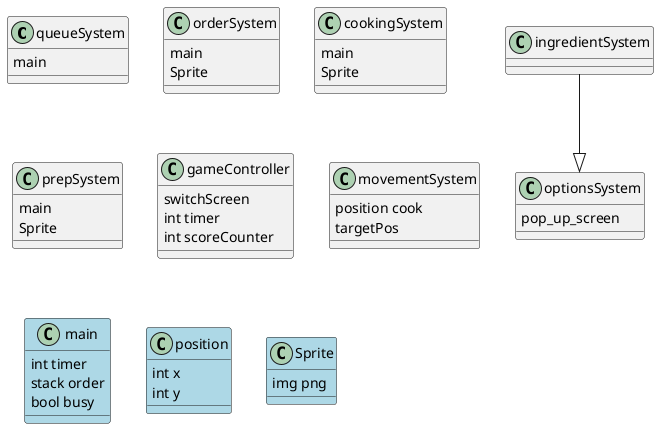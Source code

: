 @startuml systems

queueSystem : main

orderSystem : main
orderSystem : Sprite

cookingSystem : main
cookingSystem : Sprite


prepSystem : main
prepSystem : Sprite

' optionsSystem : main
optionsSystem : pop_up_screen

ingredientSystem --|> optionsSystem

gameController : switchScreen
gameController : int timer
gameController : int scoreCounter

movementSystem : position cook
movementSystem : targetPos


class main #LightBlue{
    int timer  
    stack order
    bool busy
}

class position #LightBlue{
    int x
    int y
}

class Sprite #LightBlue{
    img png
}

@enduml